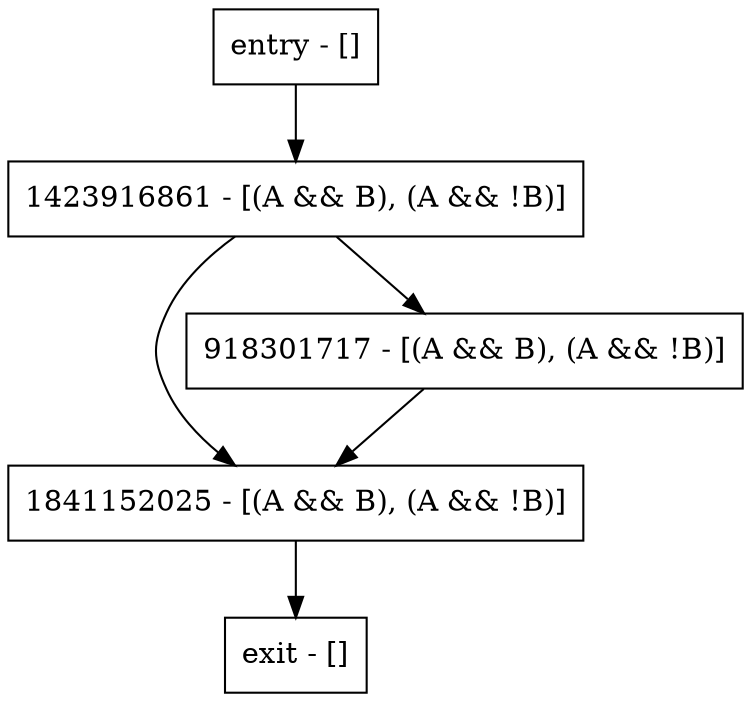 digraph foo {
node [shape=record];
entry [label="entry - []"];
exit [label="exit - []"];
1423916861 [label="1423916861 - [(A && B), (A && !B)]"];
1841152025 [label="1841152025 - [(A && B), (A && !B)]"];
918301717 [label="918301717 - [(A && B), (A && !B)]"];
entry;
exit;
entry -> 1423916861;
1423916861 -> 1841152025;
1423916861 -> 918301717;
1841152025 -> exit;
918301717 -> 1841152025;
}
